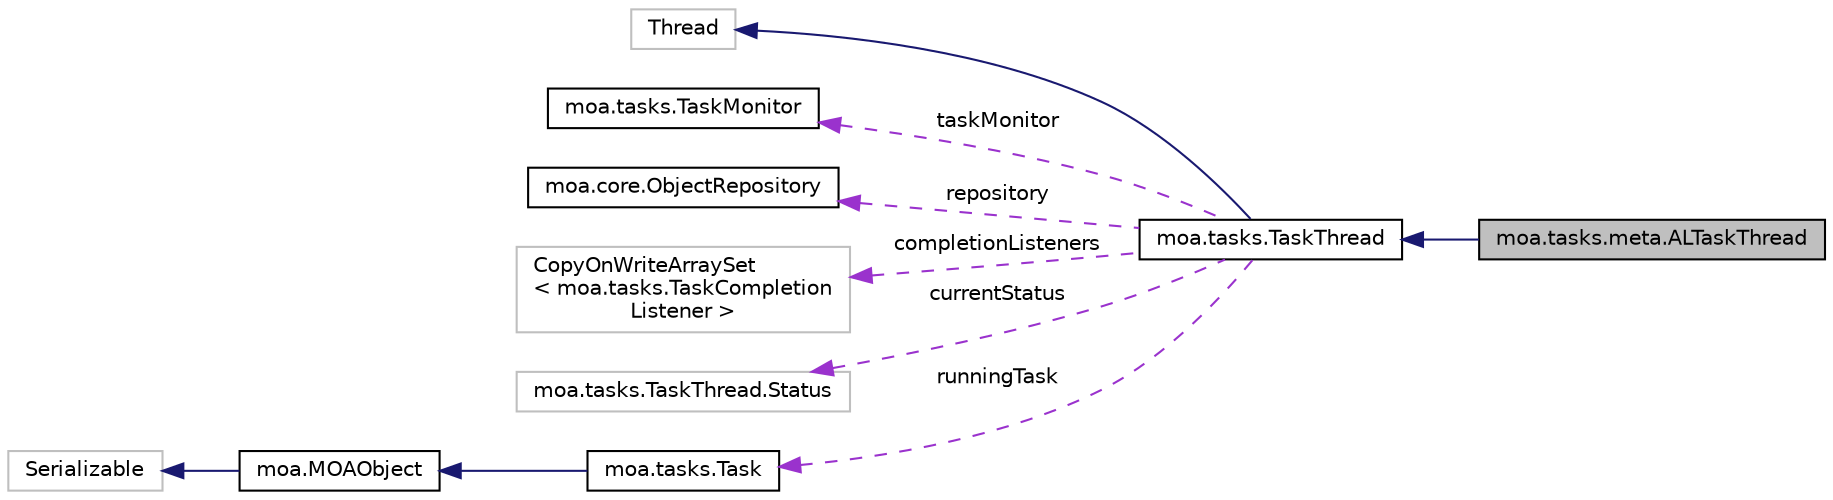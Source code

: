 digraph "moa.tasks.meta.ALTaskThread"
{
 // LATEX_PDF_SIZE
  edge [fontname="Helvetica",fontsize="10",labelfontname="Helvetica",labelfontsize="10"];
  node [fontname="Helvetica",fontsize="10",shape=record];
  rankdir="LR";
  Node1 [label="moa.tasks.meta.ALTaskThread",height=0.2,width=0.4,color="black", fillcolor="grey75", style="filled", fontcolor="black",tooltip=" "];
  Node2 -> Node1 [dir="back",color="midnightblue",fontsize="10",style="solid",fontname="Helvetica"];
  Node2 [label="moa.tasks.TaskThread",height=0.2,width=0.4,color="black", fillcolor="white", style="filled",URL="$classmoa_1_1tasks_1_1_task_thread.html",tooltip=" "];
  Node3 -> Node2 [dir="back",color="midnightblue",fontsize="10",style="solid",fontname="Helvetica"];
  Node3 [label="Thread",height=0.2,width=0.4,color="grey75", fillcolor="white", style="filled",tooltip=" "];
  Node4 -> Node2 [dir="back",color="darkorchid3",fontsize="10",style="dashed",label=" taskMonitor" ,fontname="Helvetica"];
  Node4 [label="moa.tasks.TaskMonitor",height=0.2,width=0.4,color="black", fillcolor="white", style="filled",URL="$interfacemoa_1_1tasks_1_1_task_monitor.html",tooltip=" "];
  Node5 -> Node2 [dir="back",color="darkorchid3",fontsize="10",style="dashed",label=" repository" ,fontname="Helvetica"];
  Node5 [label="moa.core.ObjectRepository",height=0.2,width=0.4,color="black", fillcolor="white", style="filled",URL="$interfacemoa_1_1core_1_1_object_repository.html",tooltip=" "];
  Node6 -> Node2 [dir="back",color="darkorchid3",fontsize="10",style="dashed",label=" completionListeners" ,fontname="Helvetica"];
  Node6 [label="CopyOnWriteArraySet\l\< moa.tasks.TaskCompletion\lListener \>",height=0.2,width=0.4,color="grey75", fillcolor="white", style="filled",tooltip=" "];
  Node7 -> Node2 [dir="back",color="darkorchid3",fontsize="10",style="dashed",label=" currentStatus" ,fontname="Helvetica"];
  Node7 [label="moa.tasks.TaskThread.Status",height=0.2,width=0.4,color="grey75", fillcolor="white", style="filled",tooltip=" "];
  Node8 -> Node2 [dir="back",color="darkorchid3",fontsize="10",style="dashed",label=" runningTask" ,fontname="Helvetica"];
  Node8 [label="moa.tasks.Task",height=0.2,width=0.4,color="black", fillcolor="white", style="filled",URL="$interfacemoa_1_1tasks_1_1_task.html",tooltip=" "];
  Node9 -> Node8 [dir="back",color="midnightblue",fontsize="10",style="solid",fontname="Helvetica"];
  Node9 [label="moa.MOAObject",height=0.2,width=0.4,color="black", fillcolor="white", style="filled",URL="$interfacemoa_1_1_m_o_a_object.html",tooltip=" "];
  Node10 -> Node9 [dir="back",color="midnightblue",fontsize="10",style="solid",fontname="Helvetica"];
  Node10 [label="Serializable",height=0.2,width=0.4,color="grey75", fillcolor="white", style="filled",tooltip=" "];
}
